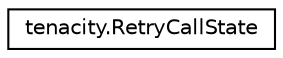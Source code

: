digraph "Graphical Class Hierarchy"
{
 // LATEX_PDF_SIZE
  edge [fontname="Helvetica",fontsize="10",labelfontname="Helvetica",labelfontsize="10"];
  node [fontname="Helvetica",fontsize="10",shape=record];
  rankdir="LR";
  Node0 [label="tenacity.RetryCallState",height=0.2,width=0.4,color="black", fillcolor="white", style="filled",URL="$classtenacity_1_1RetryCallState.html",tooltip=" "];
}
